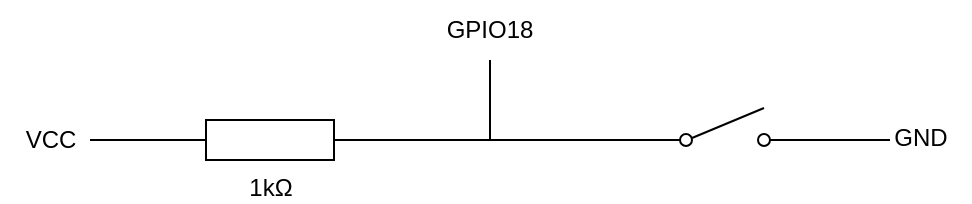 <mxfile version="20.0.4" type="device"><diagram name="Page-1" id="7e0a89b8-554c-2b80-1dc8-d5c74ca68de4"><mxGraphModel dx="666" dy="763" grid="1" gridSize="10" guides="1" tooltips="1" connect="1" arrows="1" fold="1" page="1" pageScale="1" pageWidth="1100" pageHeight="850" background="none" math="0" shadow="0"><root><mxCell id="0"/><mxCell id="1" parent="0"/><mxCell id="KMpbGGH-k2xHJn2Ood1J-17" value="" style="endArrow=none;html=1;rounded=0;" edge="1" parent="1"><mxGeometry width="50" height="50" relative="1" as="geometry"><mxPoint x="240" y="320" as="sourcePoint"/><mxPoint x="280" y="320" as="targetPoint"/></mxGeometry></mxCell><mxCell id="KMpbGGH-k2xHJn2Ood1J-18" value="1kΩ" style="pointerEvents=1;verticalLabelPosition=bottom;shadow=0;dashed=0;align=center;html=1;verticalAlign=top;shape=mxgraph.electrical.resistors.resistor_1;" vertex="1" parent="1"><mxGeometry x="280" y="310" width="100" height="20" as="geometry"/></mxCell><mxCell id="KMpbGGH-k2xHJn2Ood1J-19" value="" style="endArrow=none;html=1;rounded=0;exitX=1;exitY=0.5;exitDx=0;exitDy=0;exitPerimeter=0;" edge="1" parent="1" source="KMpbGGH-k2xHJn2Ood1J-18"><mxGeometry width="50" height="50" relative="1" as="geometry"><mxPoint x="350" y="330" as="sourcePoint"/><mxPoint x="440" y="320" as="targetPoint"/></mxGeometry></mxCell><mxCell id="KMpbGGH-k2xHJn2Ood1J-20" value="" style="endArrow=none;html=1;rounded=0;" edge="1" parent="1"><mxGeometry width="50" height="50" relative="1" as="geometry"><mxPoint x="440" y="320" as="sourcePoint"/><mxPoint x="440" y="280" as="targetPoint"/></mxGeometry></mxCell><mxCell id="KMpbGGH-k2xHJn2Ood1J-21" value="" style="endArrow=none;html=1;rounded=0;" edge="1" parent="1"><mxGeometry width="50" height="50" relative="1" as="geometry"><mxPoint x="440" y="320" as="sourcePoint"/><mxPoint x="520" y="320" as="targetPoint"/></mxGeometry></mxCell><mxCell id="KMpbGGH-k2xHJn2Ood1J-22" value="" style="shape=mxgraph.electrical.electro-mechanical.singleSwitch;aspect=fixed;elSwitchState=off;" vertex="1" parent="1"><mxGeometry x="520" y="304" width="75" height="20" as="geometry"/></mxCell><mxCell id="KMpbGGH-k2xHJn2Ood1J-23" value="" style="endArrow=none;html=1;rounded=0;exitX=1;exitY=0.8;exitDx=0;exitDy=0;" edge="1" parent="1" source="KMpbGGH-k2xHJn2Ood1J-22"><mxGeometry width="50" height="50" relative="1" as="geometry"><mxPoint x="520" y="330" as="sourcePoint"/><mxPoint x="640" y="320" as="targetPoint"/></mxGeometry></mxCell><mxCell id="KMpbGGH-k2xHJn2Ood1J-24" value="VCC" style="text;html=1;align=center;verticalAlign=middle;resizable=0;points=[];autosize=1;strokeColor=none;fillColor=none;" vertex="1" parent="1"><mxGeometry x="195" y="305" width="50" height="30" as="geometry"/></mxCell><mxCell id="KMpbGGH-k2xHJn2Ood1J-25" value="GND" style="text;html=1;align=center;verticalAlign=middle;resizable=0;points=[];autosize=1;strokeColor=none;fillColor=none;" vertex="1" parent="1"><mxGeometry x="630" y="304" width="50" height="30" as="geometry"/></mxCell><mxCell id="KMpbGGH-k2xHJn2Ood1J-27" value="GPIO18" style="text;html=1;strokeColor=none;fillColor=none;align=center;verticalAlign=middle;whiteSpace=wrap;rounded=0;" vertex="1" parent="1"><mxGeometry x="410" y="250" width="60" height="30" as="geometry"/></mxCell></root></mxGraphModel></diagram></mxfile>